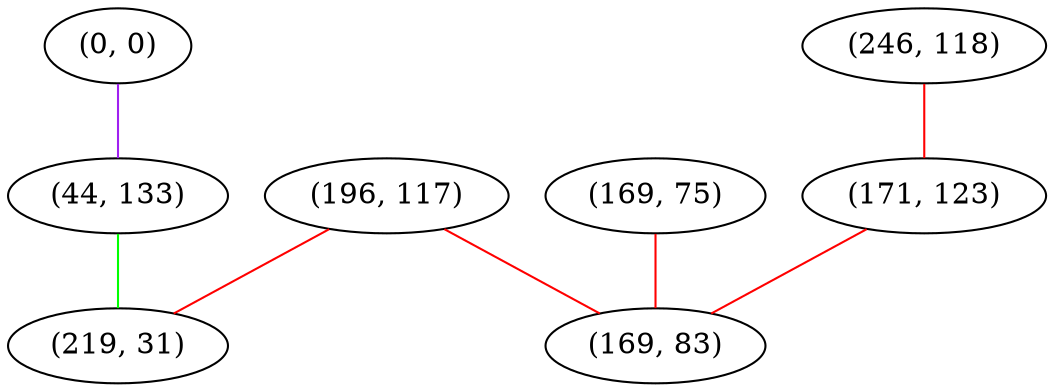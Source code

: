 graph "" {
"(0, 0)";
"(246, 118)";
"(44, 133)";
"(169, 75)";
"(171, 123)";
"(196, 117)";
"(219, 31)";
"(169, 83)";
"(0, 0)" -- "(44, 133)"  [color=purple, key=0, weight=4];
"(246, 118)" -- "(171, 123)"  [color=red, key=0, weight=1];
"(44, 133)" -- "(219, 31)"  [color=green, key=0, weight=2];
"(169, 75)" -- "(169, 83)"  [color=red, key=0, weight=1];
"(171, 123)" -- "(169, 83)"  [color=red, key=0, weight=1];
"(196, 117)" -- "(219, 31)"  [color=red, key=0, weight=1];
"(196, 117)" -- "(169, 83)"  [color=red, key=0, weight=1];
}
